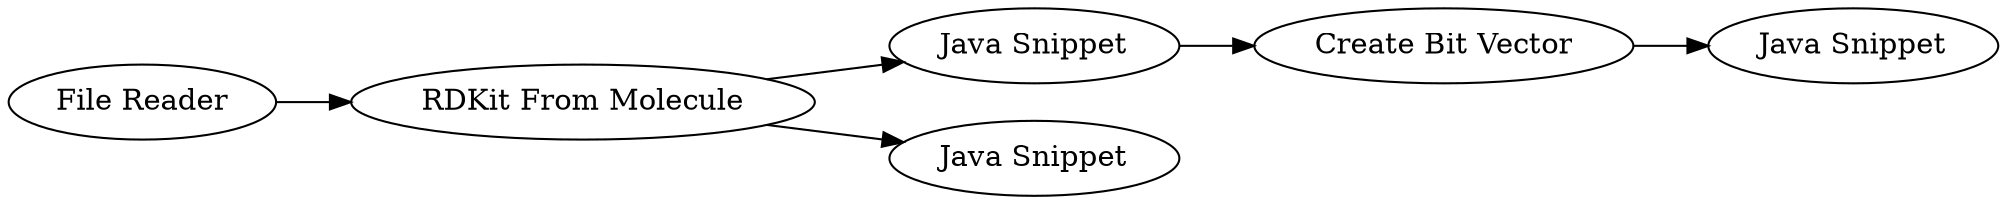 digraph {
	4 -> 5
	5 -> 6
	1 -> 2
	2 -> 3
	2 -> 4
	5 [label="Create Bit Vector"]
	1 [label="File Reader"]
	4 [label="Java Snippet"]
	6 [label="Java Snippet"]
	3 [label="Java Snippet"]
	2 [label="RDKit From Molecule"]
	rankdir=LR
}
